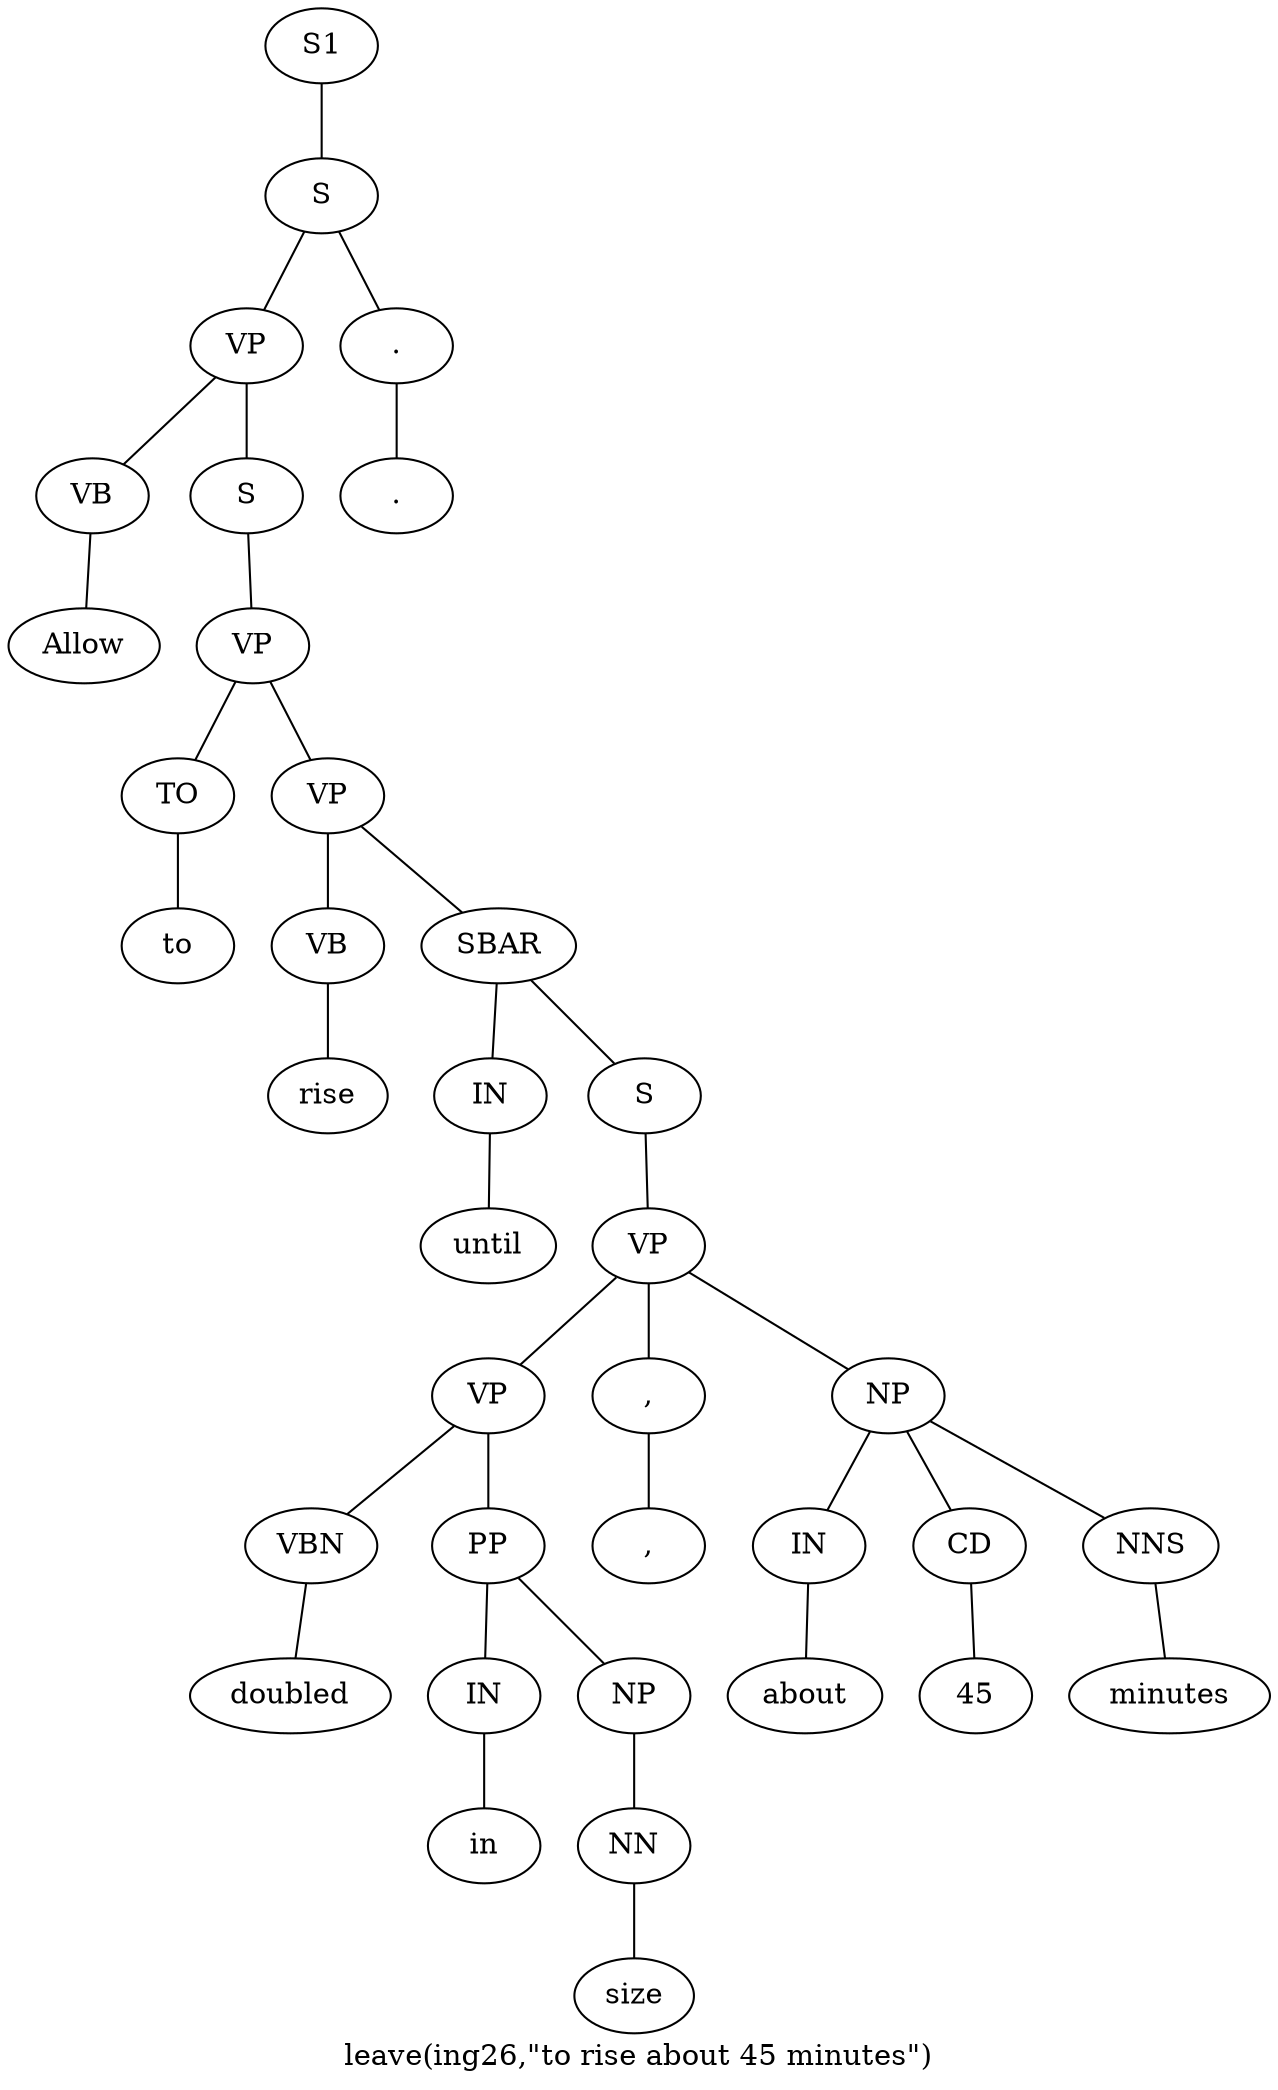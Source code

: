 graph SyntaxGraph {
	label = "leave(ing26,\"to rise about 45 minutes\")";
	Node0 [label="S1"];
	Node1 [label="S"];
	Node2 [label="VP"];
	Node3 [label="VB"];
	Node4 [label="Allow"];
	Node5 [label="S"];
	Node6 [label="VP"];
	Node7 [label="TO"];
	Node8 [label="to"];
	Node9 [label="VP"];
	Node10 [label="VB"];
	Node11 [label="rise"];
	Node12 [label="SBAR"];
	Node13 [label="IN"];
	Node14 [label="until"];
	Node15 [label="S"];
	Node16 [label="VP"];
	Node17 [label="VP"];
	Node18 [label="VBN"];
	Node19 [label="doubled"];
	Node20 [label="PP"];
	Node21 [label="IN"];
	Node22 [label="in"];
	Node23 [label="NP"];
	Node24 [label="NN"];
	Node25 [label="size"];
	Node26 [label=","];
	Node27 [label=","];
	Node28 [label="NP"];
	Node29 [label="IN"];
	Node30 [label="about"];
	Node31 [label="CD"];
	Node32 [label="45"];
	Node33 [label="NNS"];
	Node34 [label="minutes"];
	Node35 [label="."];
	Node36 [label="."];

	Node0 -- Node1;
	Node1 -- Node2;
	Node1 -- Node35;
	Node2 -- Node3;
	Node2 -- Node5;
	Node3 -- Node4;
	Node5 -- Node6;
	Node6 -- Node7;
	Node6 -- Node9;
	Node7 -- Node8;
	Node9 -- Node10;
	Node9 -- Node12;
	Node10 -- Node11;
	Node12 -- Node13;
	Node12 -- Node15;
	Node13 -- Node14;
	Node15 -- Node16;
	Node16 -- Node17;
	Node16 -- Node26;
	Node16 -- Node28;
	Node17 -- Node18;
	Node17 -- Node20;
	Node18 -- Node19;
	Node20 -- Node21;
	Node20 -- Node23;
	Node21 -- Node22;
	Node23 -- Node24;
	Node24 -- Node25;
	Node26 -- Node27;
	Node28 -- Node29;
	Node28 -- Node31;
	Node28 -- Node33;
	Node29 -- Node30;
	Node31 -- Node32;
	Node33 -- Node34;
	Node35 -- Node36;
}